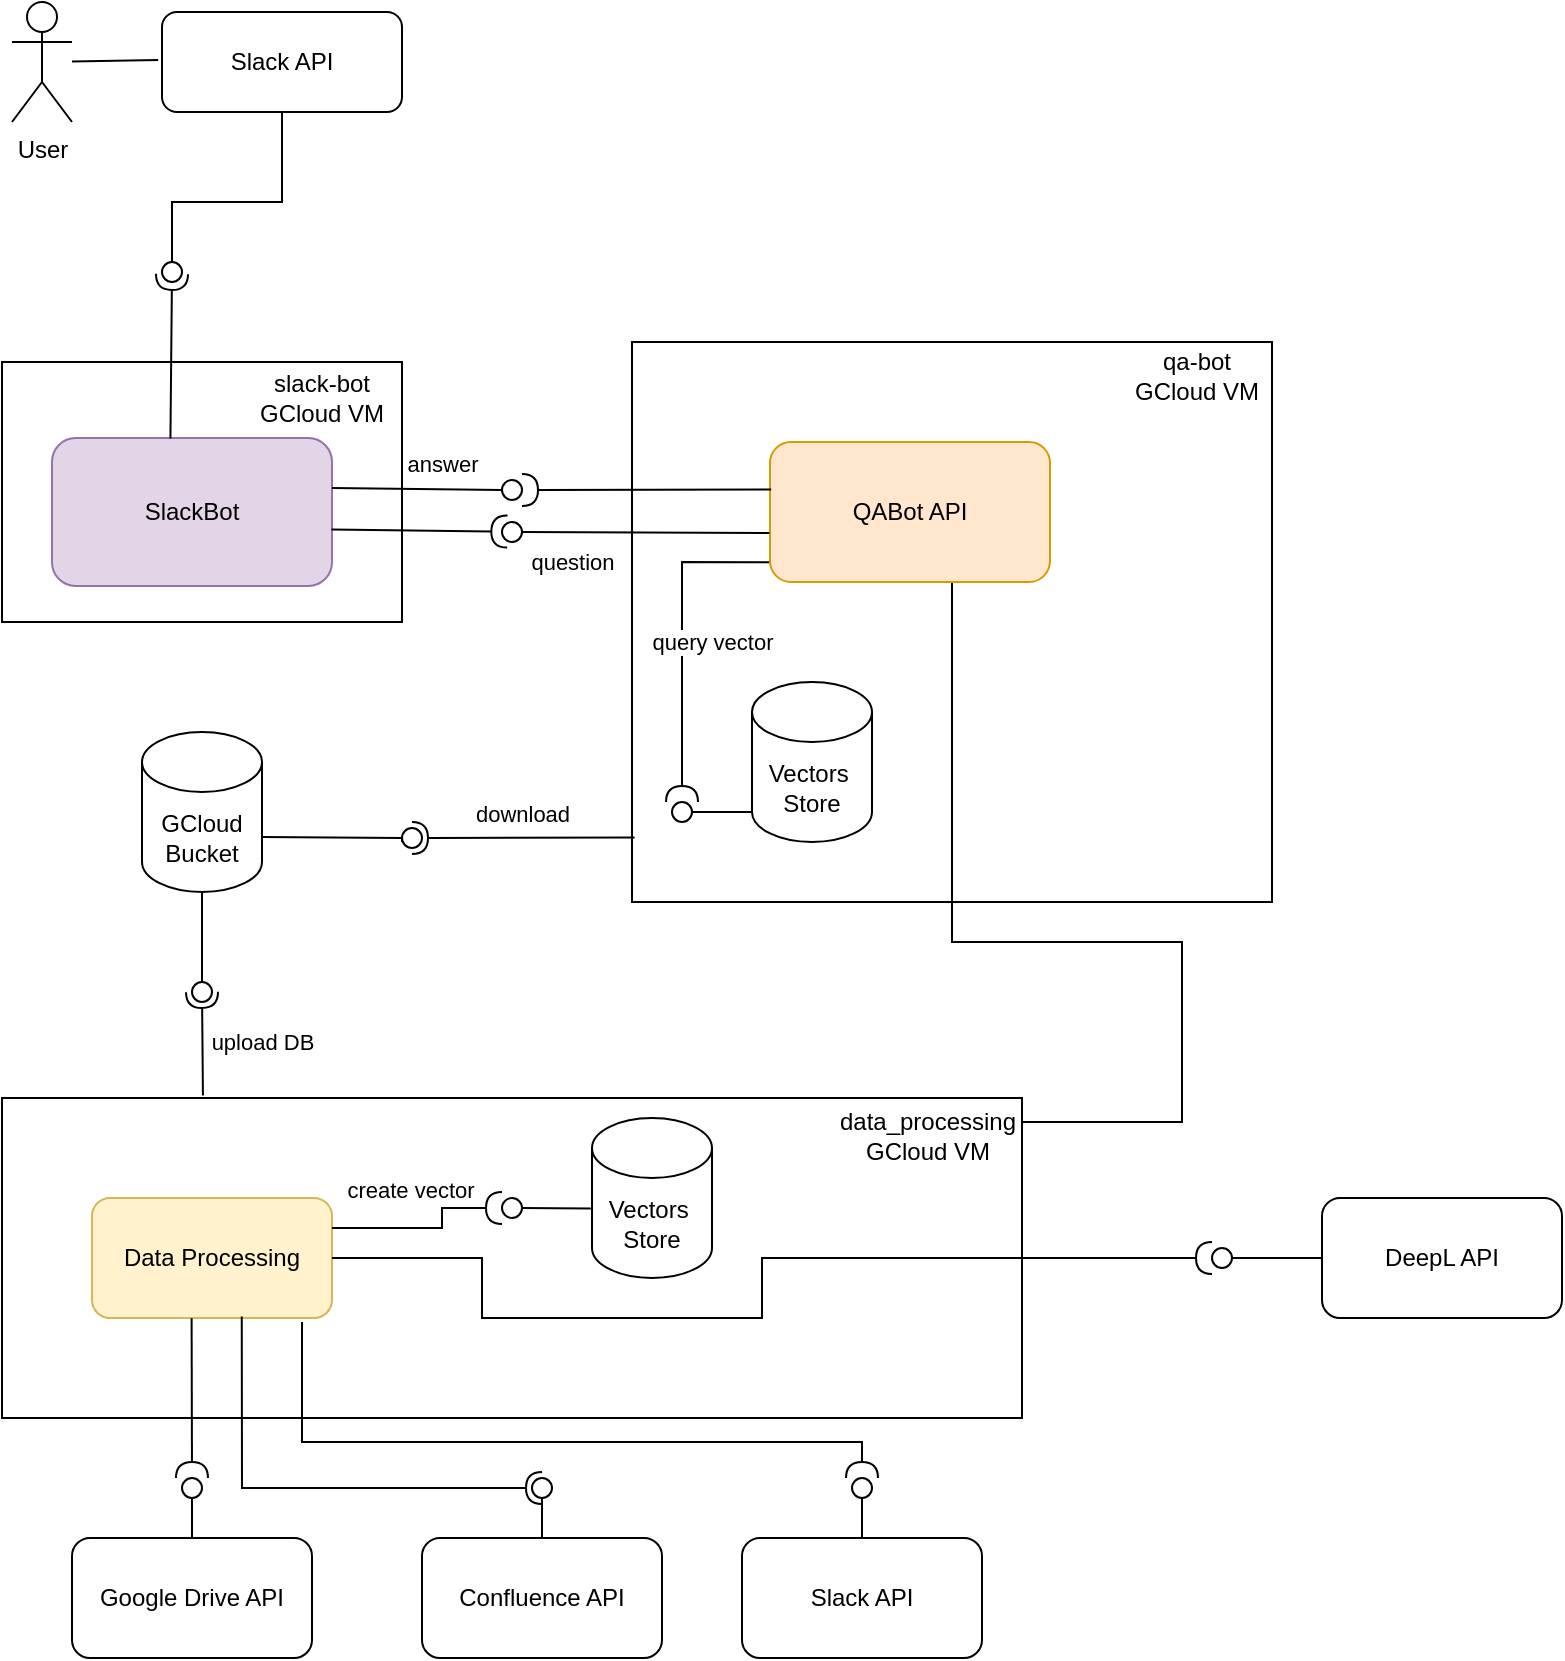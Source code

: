 <mxfile version="21.4.0" type="google">
  <diagram name="Seite-1" id="6m62z-WQ6obi24l97gur">
    <mxGraphModel grid="1" page="1" gridSize="10" guides="1" tooltips="1" connect="1" arrows="1" fold="1" pageScale="1" pageWidth="827" pageHeight="1169" math="0" shadow="0">
      <root>
        <mxCell id="0" />
        <mxCell id="1" parent="0" />
        <mxCell id="NzcvpL-A5vDIkRrhB_2R-41" value="" style="rounded=0;whiteSpace=wrap;html=1;" vertex="1" parent="1">
          <mxGeometry x="335" y="1380" width="320" height="280" as="geometry" />
        </mxCell>
        <mxCell id="NzcvpL-A5vDIkRrhB_2R-7" value="User" style="shape=umlActor;verticalLabelPosition=bottom;verticalAlign=top;html=1;outlineConnect=0;" vertex="1" parent="1">
          <mxGeometry x="25" y="1210" width="30" height="60" as="geometry" />
        </mxCell>
        <mxCell id="NzcvpL-A5vDIkRrhB_2R-10" value="Slack API" style="rounded=1;whiteSpace=wrap;html=1;" vertex="1" parent="1">
          <mxGeometry x="100" y="1215" width="120" height="50" as="geometry" />
        </mxCell>
        <mxCell id="NzcvpL-A5vDIkRrhB_2R-32" value="" style="endArrow=none;html=1;rounded=0;exitX=-0.016;exitY=0.481;exitDx=0;exitDy=0;exitPerimeter=0;" edge="1" parent="1" source="NzcvpL-A5vDIkRrhB_2R-10" target="NzcvpL-A5vDIkRrhB_2R-7">
          <mxGeometry width="50" height="50" relative="1" as="geometry">
            <mxPoint x="100" y="1525" as="sourcePoint" />
            <mxPoint x="150" y="1475" as="targetPoint" />
          </mxGeometry>
        </mxCell>
        <mxCell id="NzcvpL-A5vDIkRrhB_2R-39" value="" style="rounded=0;whiteSpace=wrap;html=1;" vertex="1" parent="1">
          <mxGeometry x="20" y="1390" width="200" height="130" as="geometry" />
        </mxCell>
        <mxCell id="NzcvpL-A5vDIkRrhB_2R-40" value="slack-bot&lt;br&gt;GCloud VM" style="text;html=1;strokeColor=none;fillColor=none;align=center;verticalAlign=middle;whiteSpace=wrap;rounded=0;" vertex="1" parent="1">
          <mxGeometry x="140" y="1393" width="80" height="30" as="geometry" />
        </mxCell>
        <mxCell id="NzcvpL-A5vDIkRrhB_2R-59" style="edgeStyle=orthogonalEdgeStyle;rounded=0;orthogonalLoop=1;jettySize=auto;html=1;entryX=1;entryY=0.5;entryDx=0;entryDy=0;endArrow=none;endFill=0;exitX=0.671;exitY=0.986;exitDx=0;exitDy=0;exitPerimeter=0;" edge="1" parent="1" source="NzcvpL-A5vDIkRrhB_2R-45" target="NzcvpL-A5vDIkRrhB_2R-43">
          <mxGeometry relative="1" as="geometry">
            <Array as="points">
              <mxPoint x="495" y="1499" />
              <mxPoint x="495" y="1680" />
              <mxPoint x="610" y="1680" />
              <mxPoint x="610" y="1770" />
            </Array>
          </mxGeometry>
        </mxCell>
        <mxCell id="NzcvpL-A5vDIkRrhB_2R-42" value="qa-bot&lt;br&gt;GCloud VM" style="text;html=1;strokeColor=none;fillColor=none;align=center;verticalAlign=middle;whiteSpace=wrap;rounded=0;" vertex="1" parent="1">
          <mxGeometry x="580" y="1382" width="75" height="30" as="geometry" />
        </mxCell>
        <mxCell id="NzcvpL-A5vDIkRrhB_2R-43" value="" style="rounded=0;whiteSpace=wrap;html=1;" vertex="1" parent="1">
          <mxGeometry x="20" y="1758" width="510" height="160" as="geometry" />
        </mxCell>
        <mxCell id="NzcvpL-A5vDIkRrhB_2R-44" value="data_processing&lt;br&gt;GCloud VM" style="text;html=1;strokeColor=none;fillColor=none;align=center;verticalAlign=middle;whiteSpace=wrap;rounded=0;" vertex="1" parent="1">
          <mxGeometry x="445" y="1762" width="76" height="30" as="geometry" />
        </mxCell>
        <mxCell id="NzcvpL-A5vDIkRrhB_2R-45" value="QABot API" style="rounded=1;whiteSpace=wrap;html=1;verticalAlign=middle;fillColor=#ffe6cc;strokeColor=#d79b00;" vertex="1" parent="1">
          <mxGeometry x="404" y="1430" width="140" height="70" as="geometry" />
        </mxCell>
        <mxCell id="NzcvpL-A5vDIkRrhB_2R-46" value="Vectors&amp;nbsp;&lt;br&gt;Store" style="shape=cylinder3;whiteSpace=wrap;html=1;boundedLbl=1;backgroundOutline=1;size=15;" vertex="1" parent="1">
          <mxGeometry x="395" y="1550" width="60" height="80" as="geometry" />
        </mxCell>
        <mxCell id="NzcvpL-A5vDIkRrhB_2R-47" value="Vectors&amp;nbsp;&lt;br&gt;Store" style="shape=cylinder3;whiteSpace=wrap;html=1;boundedLbl=1;backgroundOutline=1;size=15;" vertex="1" parent="1">
          <mxGeometry x="315" y="1768" width="60" height="80" as="geometry" />
        </mxCell>
        <mxCell id="NzcvpL-A5vDIkRrhB_2R-48" value="Data Processing" style="rounded=1;whiteSpace=wrap;html=1;fillColor=#fff2cc;strokeColor=#d6b656;" vertex="1" parent="1">
          <mxGeometry x="65" y="1808" width="120" height="60" as="geometry" />
        </mxCell>
        <mxCell id="NzcvpL-A5vDIkRrhB_2R-49" value="Confluence API" style="rounded=1;whiteSpace=wrap;html=1;" vertex="1" parent="1">
          <mxGeometry x="230" y="1978" width="120" height="60" as="geometry" />
        </mxCell>
        <mxCell id="NzcvpL-A5vDIkRrhB_2R-50" value="Google Drive API" style="rounded=1;whiteSpace=wrap;html=1;" vertex="1" parent="1">
          <mxGeometry x="55" y="1978" width="120" height="60" as="geometry" />
        </mxCell>
        <mxCell id="NzcvpL-A5vDIkRrhB_2R-51" value="" style="rounded=0;orthogonalLoop=1;jettySize=auto;html=1;endArrow=none;endFill=0;sketch=0;sourcePerimeterSpacing=0;targetPerimeterSpacing=0;exitX=0.5;exitY=0;exitDx=0;exitDy=0;" edge="1" parent="1" source="NzcvpL-A5vDIkRrhB_2R-50" target="NzcvpL-A5vDIkRrhB_2R-52">
          <mxGeometry relative="1" as="geometry">
            <mxPoint x="540" y="1823" as="sourcePoint" />
            <mxPoint x="540" y="1888" as="targetPoint" />
            <Array as="points" />
          </mxGeometry>
        </mxCell>
        <mxCell id="NzcvpL-A5vDIkRrhB_2R-53" value="" style="rounded=0;orthogonalLoop=1;jettySize=auto;html=1;endArrow=none;endFill=0;sketch=0;sourcePerimeterSpacing=0;targetPerimeterSpacing=0;exitX=0.5;exitY=0;exitDx=0;exitDy=0;" edge="1" parent="1" source="NzcvpL-A5vDIkRrhB_2R-49" target="NzcvpL-A5vDIkRrhB_2R-54">
          <mxGeometry relative="1" as="geometry">
            <mxPoint x="540" y="1823" as="sourcePoint" />
          </mxGeometry>
        </mxCell>
        <mxCell id="NzcvpL-A5vDIkRrhB_2R-54" value="" style="ellipse;whiteSpace=wrap;html=1;align=center;aspect=fixed;resizable=0;points=[];outlineConnect=0;sketch=0;" vertex="1" parent="1">
          <mxGeometry x="285" y="1948" width="10" height="10" as="geometry" />
        </mxCell>
        <mxCell id="NzcvpL-A5vDIkRrhB_2R-55" value="DeepL API" style="rounded=1;whiteSpace=wrap;html=1;" vertex="1" parent="1">
          <mxGeometry x="680" y="1808" width="120" height="60" as="geometry" />
        </mxCell>
        <mxCell id="NzcvpL-A5vDIkRrhB_2R-56" value="" style="rounded=0;orthogonalLoop=1;jettySize=auto;html=1;endArrow=none;endFill=0;sketch=0;sourcePerimeterSpacing=0;targetPerimeterSpacing=0;exitX=0;exitY=0.5;exitDx=0;exitDy=0;" edge="1" parent="1" source="NzcvpL-A5vDIkRrhB_2R-55" target="NzcvpL-A5vDIkRrhB_2R-57">
          <mxGeometry relative="1" as="geometry">
            <mxPoint x="390" y="1773" as="sourcePoint" />
          </mxGeometry>
        </mxCell>
        <mxCell id="NzcvpL-A5vDIkRrhB_2R-57" value="" style="ellipse;whiteSpace=wrap;html=1;align=center;aspect=fixed;resizable=0;points=[];outlineConnect=0;sketch=0;" vertex="1" parent="1">
          <mxGeometry x="625" y="1833" width="10" height="10" as="geometry" />
        </mxCell>
        <mxCell id="NzcvpL-A5vDIkRrhB_2R-6" value="SlackBot" style="rounded=1;whiteSpace=wrap;html=1;verticalAlign=middle;arcSize=16;fillColor=#e1d5e7;strokeColor=#9673a6;" vertex="1" parent="1">
          <mxGeometry x="45" y="1428" width="140" height="74" as="geometry" />
        </mxCell>
        <mxCell id="NzcvpL-A5vDIkRrhB_2R-58" value="" style="rounded=0;orthogonalLoop=1;jettySize=auto;html=1;endArrow=halfCircle;endFill=0;endSize=6;strokeWidth=1;sketch=0;exitX=1;exitY=0.5;exitDx=0;exitDy=0;" edge="1" parent="1" source="NzcvpL-A5vDIkRrhB_2R-48" target="NzcvpL-A5vDIkRrhB_2R-57">
          <mxGeometry relative="1" as="geometry">
            <mxPoint x="542" y="1042" as="sourcePoint" />
            <mxPoint x="545" y="1138" as="targetPoint" />
            <Array as="points">
              <mxPoint x="260" y="1838" />
              <mxPoint x="260" y="1868" />
              <mxPoint x="400" y="1868" />
              <mxPoint x="400" y="1838" />
            </Array>
          </mxGeometry>
        </mxCell>
        <mxCell id="NzcvpL-A5vDIkRrhB_2R-61" value="" style="rounded=0;orthogonalLoop=1;jettySize=auto;html=1;endArrow=halfCircle;endFill=0;endSize=6;strokeWidth=1;sketch=0;exitX=0.624;exitY=0.988;exitDx=0;exitDy=0;exitPerimeter=0;entryX=0.5;entryY=0.5;entryDx=0;entryDy=0;entryPerimeter=0;" edge="1" parent="1" source="NzcvpL-A5vDIkRrhB_2R-48" target="NzcvpL-A5vDIkRrhB_2R-54">
          <mxGeometry relative="1" as="geometry">
            <mxPoint x="141.68" y="1868" as="sourcePoint" />
            <mxPoint x="280" y="1953" as="targetPoint" />
            <Array as="points">
              <mxPoint x="140" y="1953.06" />
            </Array>
          </mxGeometry>
        </mxCell>
        <mxCell id="NzcvpL-A5vDIkRrhB_2R-64" value="" style="rounded=0;orthogonalLoop=1;jettySize=auto;html=1;endArrow=halfCircle;endFill=0;endSize=6;strokeWidth=1;sketch=0;exitX=1;exitY=0.25;exitDx=0;exitDy=0;" edge="1" parent="1" source="NzcvpL-A5vDIkRrhB_2R-48" target="NzcvpL-A5vDIkRrhB_2R-71">
          <mxGeometry relative="1" as="geometry">
            <mxPoint x="280" y="1818" as="sourcePoint" />
            <Array as="points">
              <mxPoint x="240" y="1823" />
              <mxPoint x="240" y="1813" />
            </Array>
            <mxPoint x="230" y="1828" as="targetPoint" />
          </mxGeometry>
        </mxCell>
        <mxCell id="NzcvpL-A5vDIkRrhB_2R-65" value="create vector" style="edgeLabel;html=1;align=center;verticalAlign=middle;resizable=0;points=[];" vertex="1" connectable="0" parent="NzcvpL-A5vDIkRrhB_2R-64">
          <mxGeometry x="-0.283" y="-1" relative="1" as="geometry">
            <mxPoint x="5" y="-20" as="offset" />
          </mxGeometry>
        </mxCell>
        <mxCell id="Bbergy8wYXS-xnqkbWnB-7" value="" style="rounded=0;orthogonalLoop=1;jettySize=auto;html=1;endArrow=halfCircle;endFill=0;endSize=6;strokeWidth=1;sketch=0;exitX=0.998;exitY=0.619;exitDx=0;exitDy=0;exitPerimeter=0;" edge="1" parent="1" source="NzcvpL-A5vDIkRrhB_2R-6">
          <mxGeometry relative="1" as="geometry">
            <mxPoint x="195.0" y="1463.186" as="sourcePoint" />
            <mxPoint x="272.66" y="1474.81" as="targetPoint" />
          </mxGeometry>
        </mxCell>
        <mxCell id="NzcvpL-A5vDIkRrhB_2R-72" value="" style="rounded=0;orthogonalLoop=1;jettySize=auto;html=1;endArrow=none;endFill=0;sketch=0;sourcePerimeterSpacing=0;targetPerimeterSpacing=0;exitX=-0.01;exitY=0.566;exitDx=0;exitDy=0;exitPerimeter=0;" edge="1" parent="1" source="NzcvpL-A5vDIkRrhB_2R-47" target="NzcvpL-A5vDIkRrhB_2R-71">
          <mxGeometry relative="1" as="geometry">
            <mxPoint x="185" y="1823" as="sourcePoint" />
            <mxPoint x="220" y="1818" as="targetPoint" />
          </mxGeometry>
        </mxCell>
        <mxCell id="NzcvpL-A5vDIkRrhB_2R-71" value="" style="ellipse;whiteSpace=wrap;html=1;align=center;aspect=fixed;resizable=0;points=[];outlineConnect=0;sketch=0;" vertex="1" parent="1">
          <mxGeometry x="270" y="1808" width="10" height="10" as="geometry" />
        </mxCell>
        <mxCell id="NzcvpL-A5vDIkRrhB_2R-73" value="" style="rounded=0;orthogonalLoop=1;jettySize=auto;html=1;endArrow=none;endFill=0;sketch=0;sourcePerimeterSpacing=0;targetPerimeterSpacing=0;exitX=-0.002;exitY=0.65;exitDx=0;exitDy=0;exitPerimeter=0;" edge="1" parent="1" source="NzcvpL-A5vDIkRrhB_2R-45" target="NzcvpL-A5vDIkRrhB_2R-74">
          <mxGeometry relative="1" as="geometry">
            <mxPoint x="320" y="1520" as="sourcePoint" />
          </mxGeometry>
        </mxCell>
        <mxCell id="NzcvpL-A5vDIkRrhB_2R-74" value="" style="ellipse;whiteSpace=wrap;html=1;align=center;aspect=fixed;resizable=0;points=[];outlineConnect=0;sketch=0;" vertex="1" parent="1">
          <mxGeometry x="270" y="1470" width="10" height="10" as="geometry" />
        </mxCell>
        <mxCell id="NzcvpL-A5vDIkRrhB_2R-75" value="" style="rounded=0;orthogonalLoop=1;jettySize=auto;html=1;endArrow=none;endFill=0;sketch=0;sourcePerimeterSpacing=0;targetPerimeterSpacing=0;exitX=0;exitY=1;exitDx=0;exitDy=-15;exitPerimeter=0;" edge="1" parent="1" source="NzcvpL-A5vDIkRrhB_2R-46" target="NzcvpL-A5vDIkRrhB_2R-78">
          <mxGeometry relative="1" as="geometry">
            <mxPoint x="235" y="905" as="sourcePoint" />
          </mxGeometry>
        </mxCell>
        <mxCell id="NzcvpL-A5vDIkRrhB_2R-76" value="" style="rounded=0;orthogonalLoop=1;jettySize=auto;html=1;endArrow=halfCircle;endFill=0;endSize=6;strokeWidth=1;sketch=0;exitX=-0.003;exitY=0.859;exitDx=0;exitDy=0;exitPerimeter=0;" edge="1" parent="1" source="NzcvpL-A5vDIkRrhB_2R-45" target="NzcvpL-A5vDIkRrhB_2R-78">
          <mxGeometry relative="1" as="geometry">
            <mxPoint x="450" y="810" as="sourcePoint" />
            <Array as="points">
              <mxPoint x="360" y="1490" />
            </Array>
          </mxGeometry>
        </mxCell>
        <mxCell id="NzcvpL-A5vDIkRrhB_2R-77" value="query vector" style="edgeLabel;html=1;align=center;verticalAlign=middle;resizable=0;points=[];" vertex="1" connectable="0" parent="NzcvpL-A5vDIkRrhB_2R-76">
          <mxGeometry x="0.376" y="1" relative="1" as="geometry">
            <mxPoint x="14" y="-29" as="offset" />
          </mxGeometry>
        </mxCell>
        <mxCell id="NzcvpL-A5vDIkRrhB_2R-78" value="" style="ellipse;whiteSpace=wrap;html=1;align=center;aspect=fixed;resizable=0;points=[];outlineConnect=0;sketch=0;" vertex="1" parent="1">
          <mxGeometry x="355" y="1610" width="10" height="10" as="geometry" />
        </mxCell>
        <mxCell id="Bbergy8wYXS-xnqkbWnB-20" value="" style="rounded=0;orthogonalLoop=1;jettySize=auto;html=1;endArrow=none;endFill=0;sketch=0;sourcePerimeterSpacing=0;targetPerimeterSpacing=0;" edge="1" parent="1" target="Bbergy8wYXS-xnqkbWnB-21">
          <mxGeometry relative="1" as="geometry">
            <mxPoint x="185.0" y="1452.998" as="sourcePoint" />
            <mxPoint x="324" y="1453.97" as="targetPoint" />
          </mxGeometry>
        </mxCell>
        <mxCell id="Bbergy8wYXS-xnqkbWnB-26" value="answer" style="edgeLabel;html=1;align=center;verticalAlign=middle;resizable=0;points=[];" connectable="0" vertex="1" parent="Bbergy8wYXS-xnqkbWnB-20">
          <mxGeometry x="-0.363" relative="1" as="geometry">
            <mxPoint x="28" y="-13" as="offset" />
          </mxGeometry>
        </mxCell>
        <mxCell id="Bbergy8wYXS-xnqkbWnB-23" value="" style="rounded=0;orthogonalLoop=1;jettySize=auto;html=1;endArrow=halfCircle;endFill=0;endSize=6;strokeWidth=1;sketch=0;exitX=0.004;exitY=0.34;exitDx=0;exitDy=0;exitPerimeter=0;" edge="1" parent="1" source="NzcvpL-A5vDIkRrhB_2R-45" target="Bbergy8wYXS-xnqkbWnB-21">
          <mxGeometry relative="1" as="geometry">
            <mxPoint x="366" y="1453.98" as="sourcePoint" />
            <mxPoint x="278" y="1454" as="targetPoint" />
          </mxGeometry>
        </mxCell>
        <mxCell id="Bbergy8wYXS-xnqkbWnB-21" value="" style="ellipse;whiteSpace=wrap;html=1;align=center;aspect=fixed;resizable=0;points=[];outlineConnect=0;sketch=0;" vertex="1" parent="1">
          <mxGeometry x="270" y="1449" width="10" height="10" as="geometry" />
        </mxCell>
        <mxCell id="Bbergy8wYXS-xnqkbWnB-27" value="question" style="edgeLabel;html=1;align=center;verticalAlign=middle;resizable=0;points=[];" connectable="0" vertex="1" parent="1">
          <mxGeometry x="305.001" y="1490.0" as="geometry" />
        </mxCell>
        <mxCell id="NzcvpL-A5vDIkRrhB_2R-82" value="GCloud&lt;br&gt;Bucket" style="shape=cylinder3;whiteSpace=wrap;html=1;boundedLbl=1;backgroundOutline=1;size=15;" vertex="1" parent="1">
          <mxGeometry x="90" y="1575" width="60" height="80" as="geometry" />
        </mxCell>
        <mxCell id="NzcvpL-A5vDIkRrhB_2R-83" value="" style="rounded=0;orthogonalLoop=1;jettySize=auto;html=1;endArrow=none;endFill=0;sketch=0;sourcePerimeterSpacing=0;targetPerimeterSpacing=0;exitX=1;exitY=0;exitDx=0;exitDy=52.5;exitPerimeter=0;" edge="1" parent="1" source="NzcvpL-A5vDIkRrhB_2R-82">
          <mxGeometry relative="1" as="geometry">
            <mxPoint x="220" y="1675" as="sourcePoint" />
            <mxPoint x="220" y="1630" as="targetPoint" />
            <Array as="points">
              <mxPoint x="220" y="1628" />
            </Array>
          </mxGeometry>
        </mxCell>
        <mxCell id="NzcvpL-A5vDIkRrhB_2R-84" value="" style="rounded=0;orthogonalLoop=1;jettySize=auto;html=1;endArrow=halfCircle;endFill=0;entryX=0.5;entryY=0.5;endSize=6;strokeWidth=1;sketch=0;exitX=0.004;exitY=0.885;exitDx=0;exitDy=0;exitPerimeter=0;" edge="1" parent="1" source="NzcvpL-A5vDIkRrhB_2R-41" target="NzcvpL-A5vDIkRrhB_2R-85">
          <mxGeometry relative="1" as="geometry">
            <mxPoint x="330" y="1620" as="sourcePoint" />
          </mxGeometry>
        </mxCell>
        <mxCell id="NzcvpL-A5vDIkRrhB_2R-92" value="&lt;div&gt;download&lt;/div&gt;" style="edgeLabel;html=1;align=center;verticalAlign=middle;resizable=0;points=[];" vertex="1" connectable="0" parent="NzcvpL-A5vDIkRrhB_2R-84">
          <mxGeometry x="0.538" y="-1" relative="1" as="geometry">
            <mxPoint x="29" y="-11" as="offset" />
          </mxGeometry>
        </mxCell>
        <mxCell id="NzcvpL-A5vDIkRrhB_2R-85" value="" style="ellipse;whiteSpace=wrap;html=1;align=center;aspect=fixed;resizable=0;points=[];outlineConnect=0;sketch=0;" vertex="1" parent="1">
          <mxGeometry x="220" y="1623" width="10" height="10" as="geometry" />
        </mxCell>
        <mxCell id="NzcvpL-A5vDIkRrhB_2R-86" value="" style="rounded=0;orthogonalLoop=1;jettySize=auto;html=1;endArrow=none;endFill=0;sketch=0;sourcePerimeterSpacing=0;targetPerimeterSpacing=0;entryX=0.5;entryY=1;entryDx=0;entryDy=0;entryPerimeter=0;" edge="1" parent="1" target="NzcvpL-A5vDIkRrhB_2R-82">
          <mxGeometry relative="1" as="geometry">
            <mxPoint x="120" y="1700" as="sourcePoint" />
          </mxGeometry>
        </mxCell>
        <mxCell id="NzcvpL-A5vDIkRrhB_2R-87" value="" style="rounded=0;orthogonalLoop=1;jettySize=auto;html=1;endArrow=halfCircle;endFill=0;entryX=0.5;entryY=0.5;endSize=6;strokeWidth=1;sketch=0;exitX=0.197;exitY=-0.008;exitDx=0;exitDy=0;exitPerimeter=0;" edge="1" parent="1" source="NzcvpL-A5vDIkRrhB_2R-43" target="NzcvpL-A5vDIkRrhB_2R-88">
          <mxGeometry relative="1" as="geometry">
            <mxPoint x="370" y="1705" as="sourcePoint" />
          </mxGeometry>
        </mxCell>
        <mxCell id="NzcvpL-A5vDIkRrhB_2R-91" value="upload&amp;nbsp;DB" style="edgeLabel;html=1;align=center;verticalAlign=middle;resizable=0;points=[];" vertex="1" connectable="0" parent="NzcvpL-A5vDIkRrhB_2R-87">
          <mxGeometry x="0.029" y="-1" relative="1" as="geometry">
            <mxPoint x="29" as="offset" />
          </mxGeometry>
        </mxCell>
        <mxCell id="NzcvpL-A5vDIkRrhB_2R-88" value="" style="ellipse;whiteSpace=wrap;html=1;align=center;aspect=fixed;resizable=0;points=[];outlineConnect=0;sketch=0;" vertex="1" parent="1">
          <mxGeometry x="115" y="1700" width="10" height="10" as="geometry" />
        </mxCell>
        <mxCell id="NzcvpL-A5vDIkRrhB_2R-90" value="" style="rounded=0;orthogonalLoop=1;jettySize=auto;html=1;endArrow=halfCircle;endFill=0;endSize=6;strokeWidth=1;sketch=0;exitX=0.415;exitY=1.003;exitDx=0;exitDy=0;exitPerimeter=0;" edge="1" parent="1" source="NzcvpL-A5vDIkRrhB_2R-48" target="NzcvpL-A5vDIkRrhB_2R-52">
          <mxGeometry relative="1" as="geometry">
            <mxPoint x="115" y="1870" as="sourcePoint" />
            <mxPoint x="123.18" y="1948" as="targetPoint" />
          </mxGeometry>
        </mxCell>
        <mxCell id="NzcvpL-A5vDIkRrhB_2R-52" value="" style="ellipse;whiteSpace=wrap;html=1;align=center;aspect=fixed;resizable=0;points=[];outlineConnect=0;sketch=0;" vertex="1" parent="1">
          <mxGeometry x="110" y="1948" width="10" height="10" as="geometry" />
        </mxCell>
        <mxCell id="NzcvpL-A5vDIkRrhB_2R-93" value="" style="rounded=0;orthogonalLoop=1;jettySize=auto;html=1;endArrow=none;endFill=0;sketch=0;sourcePerimeterSpacing=0;targetPerimeterSpacing=0;exitX=0.5;exitY=1;exitDx=0;exitDy=0;" edge="1" parent="1" source="NzcvpL-A5vDIkRrhB_2R-10" target="NzcvpL-A5vDIkRrhB_2R-95">
          <mxGeometry relative="1" as="geometry">
            <mxPoint x="155" y="1265" as="sourcePoint" />
            <Array as="points">
              <mxPoint x="160" y="1310" />
              <mxPoint x="105" y="1310" />
            </Array>
          </mxGeometry>
        </mxCell>
        <mxCell id="NzcvpL-A5vDIkRrhB_2R-94" value="" style="rounded=0;orthogonalLoop=1;jettySize=auto;html=1;endArrow=halfCircle;endFill=0;endSize=6;strokeWidth=1;sketch=0;exitX=0.423;exitY=0.004;exitDx=0;exitDy=0;exitPerimeter=0;" edge="1" parent="1" source="NzcvpL-A5vDIkRrhB_2R-6">
          <mxGeometry relative="1" as="geometry">
            <mxPoint x="101.46" y="1423.704" as="sourcePoint" />
            <mxPoint x="105" y="1346" as="targetPoint" />
          </mxGeometry>
        </mxCell>
        <mxCell id="NzcvpL-A5vDIkRrhB_2R-95" value="" style="ellipse;whiteSpace=wrap;html=1;align=center;aspect=fixed;resizable=0;points=[];outlineConnect=0;sketch=0;" vertex="1" parent="1">
          <mxGeometry x="100" y="1340" width="10" height="10" as="geometry" />
        </mxCell>
        <mxCell id="Bbergy8wYXS-xnqkbWnB-33" value="Slack API" style="rounded=1;whiteSpace=wrap;html=1;" vertex="1" parent="1">
          <mxGeometry x="390" y="1978" width="120" height="60" as="geometry" />
        </mxCell>
        <mxCell id="Bbergy8wYXS-xnqkbWnB-34" value="" style="rounded=0;orthogonalLoop=1;jettySize=auto;html=1;endArrow=none;endFill=0;sketch=0;sourcePerimeterSpacing=0;targetPerimeterSpacing=0;exitX=0.5;exitY=0;exitDx=0;exitDy=0;" edge="1" parent="1" target="Bbergy8wYXS-xnqkbWnB-35">
          <mxGeometry relative="1" as="geometry">
            <mxPoint x="450" y="1978" as="sourcePoint" />
          </mxGeometry>
        </mxCell>
        <mxCell id="Bbergy8wYXS-xnqkbWnB-35" value="" style="ellipse;whiteSpace=wrap;html=1;align=center;aspect=fixed;resizable=0;points=[];outlineConnect=0;sketch=0;" vertex="1" parent="1">
          <mxGeometry x="445" y="1948" width="10" height="10" as="geometry" />
        </mxCell>
        <mxCell id="NzcvpL-A5vDIkRrhB_2R-97" value="" style="rounded=0;orthogonalLoop=1;jettySize=auto;html=1;endArrow=halfCircle;endFill=0;endSize=6;strokeWidth=1;sketch=0;" edge="1" parent="1" target="Bbergy8wYXS-xnqkbWnB-35">
          <mxGeometry relative="1" as="geometry">
            <mxPoint x="170" y="1870" as="sourcePoint" />
            <mxPoint x="300" y="1963" as="targetPoint" />
            <Array as="points">
              <mxPoint x="170" y="1930" />
              <mxPoint x="450" y="1930" />
            </Array>
          </mxGeometry>
        </mxCell>
      </root>
    </mxGraphModel>
  </diagram>
</mxfile>
